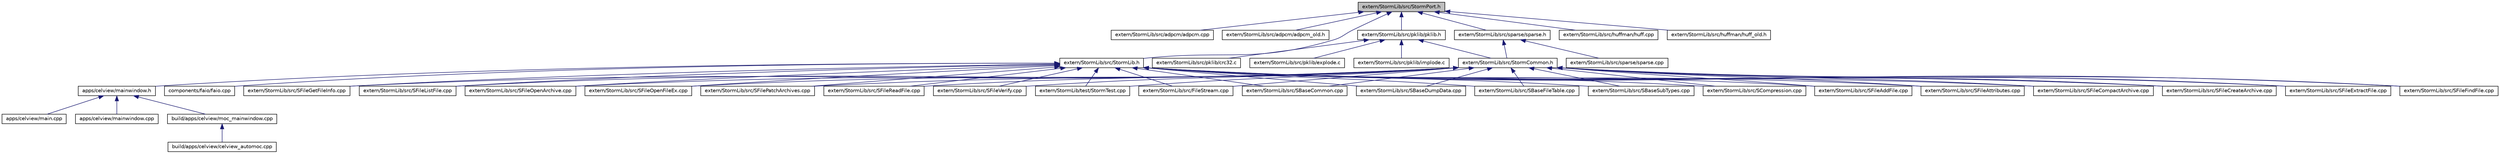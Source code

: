 digraph G
{
  edge [fontname="Helvetica",fontsize="10",labelfontname="Helvetica",labelfontsize="10"];
  node [fontname="Helvetica",fontsize="10",shape=record];
  Node1 [label="extern/StormLib/src/StormPort.h",height=0.2,width=0.4,color="black", fillcolor="grey75", style="filled" fontcolor="black"];
  Node1 -> Node2 [dir="back",color="midnightblue",fontsize="10",style="solid",fontname="Helvetica"];
  Node2 [label="extern/StormLib/src/adpcm/adpcm.cpp",height=0.2,width=0.4,color="black", fillcolor="white", style="filled",URL="$adpcm_8cpp.html"];
  Node1 -> Node3 [dir="back",color="midnightblue",fontsize="10",style="solid",fontname="Helvetica"];
  Node3 [label="extern/StormLib/src/adpcm/adpcm_old.h",height=0.2,width=0.4,color="black", fillcolor="white", style="filled",URL="$adpcm__old_8h.html"];
  Node1 -> Node4 [dir="back",color="midnightblue",fontsize="10",style="solid",fontname="Helvetica"];
  Node4 [label="extern/StormLib/src/StormLib.h",height=0.2,width=0.4,color="black", fillcolor="white", style="filled",URL="$_storm_lib_8h.html"];
  Node4 -> Node5 [dir="back",color="midnightblue",fontsize="10",style="solid",fontname="Helvetica"];
  Node5 [label="apps/celview/mainwindow.h",height=0.2,width=0.4,color="black", fillcolor="white", style="filled",URL="$celview_2mainwindow_8h.html"];
  Node5 -> Node6 [dir="back",color="midnightblue",fontsize="10",style="solid",fontname="Helvetica"];
  Node6 [label="apps/celview/main.cpp",height=0.2,width=0.4,color="black", fillcolor="white", style="filled",URL="$celview_2main_8cpp.html"];
  Node5 -> Node7 [dir="back",color="midnightblue",fontsize="10",style="solid",fontname="Helvetica"];
  Node7 [label="apps/celview/mainwindow.cpp",height=0.2,width=0.4,color="black", fillcolor="white", style="filled",URL="$celview_2mainwindow_8cpp.html"];
  Node5 -> Node8 [dir="back",color="midnightblue",fontsize="10",style="solid",fontname="Helvetica"];
  Node8 [label="build/apps/celview/moc_mainwindow.cpp",height=0.2,width=0.4,color="black", fillcolor="white", style="filled",URL="$celview_2moc__mainwindow_8cpp.html"];
  Node8 -> Node9 [dir="back",color="midnightblue",fontsize="10",style="solid",fontname="Helvetica"];
  Node9 [label="build/apps/celview/celview_automoc.cpp",height=0.2,width=0.4,color="black", fillcolor="white", style="filled",URL="$celview__automoc_8cpp.html"];
  Node4 -> Node10 [dir="back",color="midnightblue",fontsize="10",style="solid",fontname="Helvetica"];
  Node10 [label="components/faio/faio.cpp",height=0.2,width=0.4,color="black", fillcolor="white", style="filled",URL="$faio_8cpp.html"];
  Node4 -> Node11 [dir="back",color="midnightblue",fontsize="10",style="solid",fontname="Helvetica"];
  Node11 [label="extern/StormLib/src/FileStream.cpp",height=0.2,width=0.4,color="black", fillcolor="white", style="filled",URL="$_file_stream_8cpp.html"];
  Node4 -> Node12 [dir="back",color="midnightblue",fontsize="10",style="solid",fontname="Helvetica"];
  Node12 [label="extern/StormLib/src/SBaseCommon.cpp",height=0.2,width=0.4,color="black", fillcolor="white", style="filled",URL="$_s_base_common_8cpp.html"];
  Node4 -> Node13 [dir="back",color="midnightblue",fontsize="10",style="solid",fontname="Helvetica"];
  Node13 [label="extern/StormLib/src/SBaseDumpData.cpp",height=0.2,width=0.4,color="black", fillcolor="white", style="filled",URL="$_s_base_dump_data_8cpp.html"];
  Node4 -> Node14 [dir="back",color="midnightblue",fontsize="10",style="solid",fontname="Helvetica"];
  Node14 [label="extern/StormLib/src/SBaseFileTable.cpp",height=0.2,width=0.4,color="black", fillcolor="white", style="filled",URL="$_s_base_file_table_8cpp.html"];
  Node4 -> Node15 [dir="back",color="midnightblue",fontsize="10",style="solid",fontname="Helvetica"];
  Node15 [label="extern/StormLib/src/SBaseSubTypes.cpp",height=0.2,width=0.4,color="black", fillcolor="white", style="filled",URL="$_s_base_sub_types_8cpp.html"];
  Node4 -> Node16 [dir="back",color="midnightblue",fontsize="10",style="solid",fontname="Helvetica"];
  Node16 [label="extern/StormLib/src/SCompression.cpp",height=0.2,width=0.4,color="black", fillcolor="white", style="filled",URL="$_s_compression_8cpp.html"];
  Node4 -> Node17 [dir="back",color="midnightblue",fontsize="10",style="solid",fontname="Helvetica"];
  Node17 [label="extern/StormLib/src/SFileAddFile.cpp",height=0.2,width=0.4,color="black", fillcolor="white", style="filled",URL="$_s_file_add_file_8cpp.html"];
  Node4 -> Node18 [dir="back",color="midnightblue",fontsize="10",style="solid",fontname="Helvetica"];
  Node18 [label="extern/StormLib/src/SFileAttributes.cpp",height=0.2,width=0.4,color="black", fillcolor="white", style="filled",URL="$_s_file_attributes_8cpp.html"];
  Node4 -> Node19 [dir="back",color="midnightblue",fontsize="10",style="solid",fontname="Helvetica"];
  Node19 [label="extern/StormLib/src/SFileCompactArchive.cpp",height=0.2,width=0.4,color="black", fillcolor="white", style="filled",URL="$_s_file_compact_archive_8cpp.html"];
  Node4 -> Node20 [dir="back",color="midnightblue",fontsize="10",style="solid",fontname="Helvetica"];
  Node20 [label="extern/StormLib/src/SFileCreateArchive.cpp",height=0.2,width=0.4,color="black", fillcolor="white", style="filled",URL="$_s_file_create_archive_8cpp.html"];
  Node4 -> Node21 [dir="back",color="midnightblue",fontsize="10",style="solid",fontname="Helvetica"];
  Node21 [label="extern/StormLib/src/SFileExtractFile.cpp",height=0.2,width=0.4,color="black", fillcolor="white", style="filled",URL="$_s_file_extract_file_8cpp.html"];
  Node4 -> Node22 [dir="back",color="midnightblue",fontsize="10",style="solid",fontname="Helvetica"];
  Node22 [label="extern/StormLib/src/SFileFindFile.cpp",height=0.2,width=0.4,color="black", fillcolor="white", style="filled",URL="$_s_file_find_file_8cpp.html"];
  Node4 -> Node23 [dir="back",color="midnightblue",fontsize="10",style="solid",fontname="Helvetica"];
  Node23 [label="extern/StormLib/src/SFileGetFileInfo.cpp",height=0.2,width=0.4,color="black", fillcolor="white", style="filled",URL="$_s_file_get_file_info_8cpp.html"];
  Node4 -> Node24 [dir="back",color="midnightblue",fontsize="10",style="solid",fontname="Helvetica"];
  Node24 [label="extern/StormLib/src/SFileListFile.cpp",height=0.2,width=0.4,color="black", fillcolor="white", style="filled",URL="$_s_file_list_file_8cpp.html"];
  Node4 -> Node25 [dir="back",color="midnightblue",fontsize="10",style="solid",fontname="Helvetica"];
  Node25 [label="extern/StormLib/src/SFileOpenArchive.cpp",height=0.2,width=0.4,color="black", fillcolor="white", style="filled",URL="$_s_file_open_archive_8cpp.html"];
  Node4 -> Node26 [dir="back",color="midnightblue",fontsize="10",style="solid",fontname="Helvetica"];
  Node26 [label="extern/StormLib/src/SFileOpenFileEx.cpp",height=0.2,width=0.4,color="black", fillcolor="white", style="filled",URL="$_s_file_open_file_ex_8cpp.html"];
  Node4 -> Node27 [dir="back",color="midnightblue",fontsize="10",style="solid",fontname="Helvetica"];
  Node27 [label="extern/StormLib/src/SFilePatchArchives.cpp",height=0.2,width=0.4,color="black", fillcolor="white", style="filled",URL="$_s_file_patch_archives_8cpp.html"];
  Node4 -> Node28 [dir="back",color="midnightblue",fontsize="10",style="solid",fontname="Helvetica"];
  Node28 [label="extern/StormLib/src/SFileReadFile.cpp",height=0.2,width=0.4,color="black", fillcolor="white", style="filled",URL="$_s_file_read_file_8cpp.html"];
  Node4 -> Node29 [dir="back",color="midnightblue",fontsize="10",style="solid",fontname="Helvetica"];
  Node29 [label="extern/StormLib/src/SFileVerify.cpp",height=0.2,width=0.4,color="black", fillcolor="white", style="filled",URL="$_s_file_verify_8cpp.html"];
  Node4 -> Node30 [dir="back",color="midnightblue",fontsize="10",style="solid",fontname="Helvetica"];
  Node30 [label="extern/StormLib/test/StormTest.cpp",height=0.2,width=0.4,color="black", fillcolor="white", style="filled",URL="$_storm_test_8cpp.html"];
  Node1 -> Node31 [dir="back",color="midnightblue",fontsize="10",style="solid",fontname="Helvetica"];
  Node31 [label="extern/StormLib/src/pklib/pklib.h",height=0.2,width=0.4,color="black", fillcolor="white", style="filled",URL="$pklib_8h.html"];
  Node31 -> Node32 [dir="back",color="midnightblue",fontsize="10",style="solid",fontname="Helvetica"];
  Node32 [label="extern/StormLib/src/StormCommon.h",height=0.2,width=0.4,color="black", fillcolor="white", style="filled",URL="$_storm_common_8h.html"];
  Node32 -> Node11 [dir="back",color="midnightblue",fontsize="10",style="solid",fontname="Helvetica"];
  Node32 -> Node12 [dir="back",color="midnightblue",fontsize="10",style="solid",fontname="Helvetica"];
  Node32 -> Node13 [dir="back",color="midnightblue",fontsize="10",style="solid",fontname="Helvetica"];
  Node32 -> Node14 [dir="back",color="midnightblue",fontsize="10",style="solid",fontname="Helvetica"];
  Node32 -> Node15 [dir="back",color="midnightblue",fontsize="10",style="solid",fontname="Helvetica"];
  Node32 -> Node16 [dir="back",color="midnightblue",fontsize="10",style="solid",fontname="Helvetica"];
  Node32 -> Node17 [dir="back",color="midnightblue",fontsize="10",style="solid",fontname="Helvetica"];
  Node32 -> Node18 [dir="back",color="midnightblue",fontsize="10",style="solid",fontname="Helvetica"];
  Node32 -> Node19 [dir="back",color="midnightblue",fontsize="10",style="solid",fontname="Helvetica"];
  Node32 -> Node20 [dir="back",color="midnightblue",fontsize="10",style="solid",fontname="Helvetica"];
  Node32 -> Node21 [dir="back",color="midnightblue",fontsize="10",style="solid",fontname="Helvetica"];
  Node32 -> Node22 [dir="back",color="midnightblue",fontsize="10",style="solid",fontname="Helvetica"];
  Node32 -> Node23 [dir="back",color="midnightblue",fontsize="10",style="solid",fontname="Helvetica"];
  Node32 -> Node24 [dir="back",color="midnightblue",fontsize="10",style="solid",fontname="Helvetica"];
  Node32 -> Node25 [dir="back",color="midnightblue",fontsize="10",style="solid",fontname="Helvetica"];
  Node32 -> Node26 [dir="back",color="midnightblue",fontsize="10",style="solid",fontname="Helvetica"];
  Node32 -> Node27 [dir="back",color="midnightblue",fontsize="10",style="solid",fontname="Helvetica"];
  Node32 -> Node28 [dir="back",color="midnightblue",fontsize="10",style="solid",fontname="Helvetica"];
  Node32 -> Node29 [dir="back",color="midnightblue",fontsize="10",style="solid",fontname="Helvetica"];
  Node32 -> Node30 [dir="back",color="midnightblue",fontsize="10",style="solid",fontname="Helvetica"];
  Node31 -> Node33 [dir="back",color="midnightblue",fontsize="10",style="solid",fontname="Helvetica"];
  Node33 [label="extern/StormLib/src/pklib/crc32.c",height=0.2,width=0.4,color="black", fillcolor="white", style="filled",URL="$pklib_2crc32_8c.html"];
  Node31 -> Node34 [dir="back",color="midnightblue",fontsize="10",style="solid",fontname="Helvetica"];
  Node34 [label="extern/StormLib/src/pklib/explode.c",height=0.2,width=0.4,color="black", fillcolor="white", style="filled",URL="$explode_8c.html"];
  Node31 -> Node35 [dir="back",color="midnightblue",fontsize="10",style="solid",fontname="Helvetica"];
  Node35 [label="extern/StormLib/src/pklib/implode.c",height=0.2,width=0.4,color="black", fillcolor="white", style="filled",URL="$implode_8c.html"];
  Node1 -> Node36 [dir="back",color="midnightblue",fontsize="10",style="solid",fontname="Helvetica"];
  Node36 [label="extern/StormLib/src/sparse/sparse.h",height=0.2,width=0.4,color="black", fillcolor="white", style="filled",URL="$sparse_8h.html"];
  Node36 -> Node32 [dir="back",color="midnightblue",fontsize="10",style="solid",fontname="Helvetica"];
  Node36 -> Node37 [dir="back",color="midnightblue",fontsize="10",style="solid",fontname="Helvetica"];
  Node37 [label="extern/StormLib/src/sparse/sparse.cpp",height=0.2,width=0.4,color="black", fillcolor="white", style="filled",URL="$sparse_8cpp.html"];
  Node1 -> Node38 [dir="back",color="midnightblue",fontsize="10",style="solid",fontname="Helvetica"];
  Node38 [label="extern/StormLib/src/huffman/huff.cpp",height=0.2,width=0.4,color="black", fillcolor="white", style="filled",URL="$huff_8cpp.html"];
  Node1 -> Node39 [dir="back",color="midnightblue",fontsize="10",style="solid",fontname="Helvetica"];
  Node39 [label="extern/StormLib/src/huffman/huff_old.h",height=0.2,width=0.4,color="black", fillcolor="white", style="filled",URL="$huff__old_8h.html"];
}
